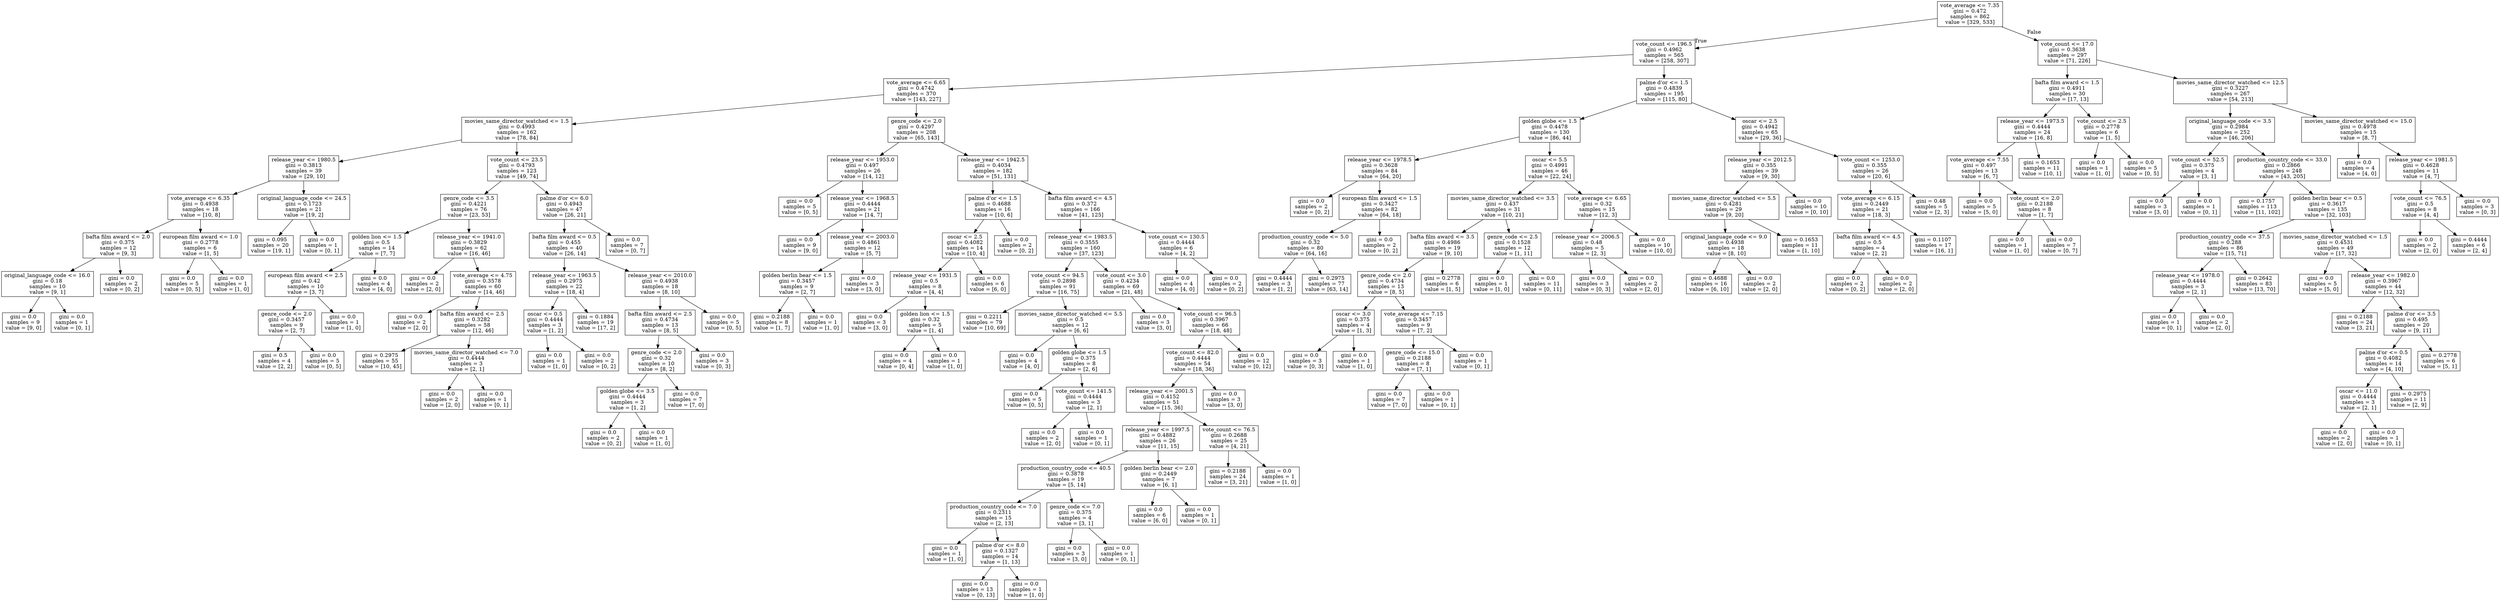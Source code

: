 digraph Tree {
node [shape=box] ;
0 [label="vote_average <= 7.35\ngini = 0.472\nsamples = 862\nvalue = [329, 533]"] ;
1 [label="vote_count <= 196.5\ngini = 0.4962\nsamples = 565\nvalue = [258, 307]"] ;
0 -> 1 [labeldistance=2.5, labelangle=45, headlabel="True"] ;
3 [label="vote_average <= 6.65\ngini = 0.4742\nsamples = 370\nvalue = [143, 227]"] ;
1 -> 3 ;
7 [label="movies_same_director_watched <= 1.5\ngini = 0.4993\nsamples = 162\nvalue = [78, 84]"] ;
3 -> 7 ;
9 [label="release_year <= 1980.5\ngini = 0.3813\nsamples = 39\nvalue = [29, 10]"] ;
7 -> 9 ;
61 [label="vote_average <= 6.35\ngini = 0.4938\nsamples = 18\nvalue = [10, 8]"] ;
9 -> 61 ;
63 [label="bafta film award <= 2.0\ngini = 0.375\nsamples = 12\nvalue = [9, 3]"] ;
61 -> 63 ;
65 [label="original_language_code <= 16.0\ngini = 0.18\nsamples = 10\nvalue = [9, 1]"] ;
63 -> 65 ;
85 [label="gini = 0.0\nsamples = 9\nvalue = [9, 0]"] ;
65 -> 85 ;
86 [label="gini = 0.0\nsamples = 1\nvalue = [0, 1]"] ;
65 -> 86 ;
66 [label="gini = 0.0\nsamples = 2\nvalue = [0, 2]"] ;
63 -> 66 ;
64 [label="european film award <= 1.0\ngini = 0.2778\nsamples = 6\nvalue = [1, 5]"] ;
61 -> 64 ;
99 [label="gini = 0.0\nsamples = 5\nvalue = [0, 5]"] ;
64 -> 99 ;
100 [label="gini = 0.0\nsamples = 1\nvalue = [1, 0]"] ;
64 -> 100 ;
62 [label="original_language_code <= 24.5\ngini = 0.1723\nsamples = 21\nvalue = [19, 2]"] ;
9 -> 62 ;
91 [label="gini = 0.095\nsamples = 20\nvalue = [19, 1]"] ;
62 -> 91 ;
92 [label="gini = 0.0\nsamples = 1\nvalue = [0, 1]"] ;
62 -> 92 ;
10 [label="vote_count <= 23.5\ngini = 0.4793\nsamples = 123\nvalue = [49, 74]"] ;
7 -> 10 ;
19 [label="genre_code <= 3.5\ngini = 0.4221\nsamples = 76\nvalue = [23, 53]"] ;
10 -> 19 ;
131 [label="golden lion <= 1.5\ngini = 0.5\nsamples = 14\nvalue = [7, 7]"] ;
19 -> 131 ;
133 [label="european film award <= 2.5\ngini = 0.42\nsamples = 10\nvalue = [3, 7]"] ;
131 -> 133 ;
193 [label="genre_code <= 2.0\ngini = 0.3457\nsamples = 9\nvalue = [2, 7]"] ;
133 -> 193 ;
195 [label="gini = 0.5\nsamples = 4\nvalue = [2, 2]"] ;
193 -> 195 ;
196 [label="gini = 0.0\nsamples = 5\nvalue = [0, 5]"] ;
193 -> 196 ;
194 [label="gini = 0.0\nsamples = 1\nvalue = [1, 0]"] ;
133 -> 194 ;
134 [label="gini = 0.0\nsamples = 4\nvalue = [4, 0]"] ;
131 -> 134 ;
132 [label="release_year <= 1941.0\ngini = 0.3829\nsamples = 62\nvalue = [16, 46]"] ;
19 -> 132 ;
135 [label="gini = 0.0\nsamples = 2\nvalue = [2, 0]"] ;
132 -> 135 ;
136 [label="vote_average <= 4.75\ngini = 0.3578\nsamples = 60\nvalue = [14, 46]"] ;
132 -> 136 ;
137 [label="gini = 0.0\nsamples = 2\nvalue = [2, 0]"] ;
136 -> 137 ;
138 [label="bafta film award <= 2.5\ngini = 0.3282\nsamples = 58\nvalue = [12, 46]"] ;
136 -> 138 ;
139 [label="gini = 0.2975\nsamples = 55\nvalue = [10, 45]"] ;
138 -> 139 ;
140 [label="movies_same_director_watched <= 7.0\ngini = 0.4444\nsamples = 3\nvalue = [2, 1]"] ;
138 -> 140 ;
143 [label="gini = 0.0\nsamples = 2\nvalue = [2, 0]"] ;
140 -> 143 ;
144 [label="gini = 0.0\nsamples = 1\nvalue = [0, 1]"] ;
140 -> 144 ;
20 [label="palme d'or <= 6.0\ngini = 0.4943\nsamples = 47\nvalue = [26, 21]"] ;
10 -> 20 ;
21 [label="bafta film award <= 0.5\ngini = 0.455\nsamples = 40\nvalue = [26, 14]"] ;
20 -> 21 ;
33 [label="release_year <= 1963.5\ngini = 0.2975\nsamples = 22\nvalue = [18, 4]"] ;
21 -> 33 ;
105 [label="oscar <= 0.5\ngini = 0.4444\nsamples = 3\nvalue = [1, 2]"] ;
33 -> 105 ;
145 [label="gini = 0.0\nsamples = 1\nvalue = [1, 0]"] ;
105 -> 145 ;
146 [label="gini = 0.0\nsamples = 2\nvalue = [0, 2]"] ;
105 -> 146 ;
106 [label="gini = 0.1884\nsamples = 19\nvalue = [17, 2]"] ;
33 -> 106 ;
34 [label="release_year <= 2010.0\ngini = 0.4938\nsamples = 18\nvalue = [8, 10]"] ;
21 -> 34 ;
35 [label="bafta film award <= 2.5\ngini = 0.4734\nsamples = 13\nvalue = [8, 5]"] ;
34 -> 35 ;
37 [label="genre_code <= 2.0\ngini = 0.32\nsamples = 10\nvalue = [8, 2]"] ;
35 -> 37 ;
73 [label="golden globe <= 3.5\ngini = 0.4444\nsamples = 3\nvalue = [1, 2]"] ;
37 -> 73 ;
141 [label="gini = 0.0\nsamples = 2\nvalue = [0, 2]"] ;
73 -> 141 ;
142 [label="gini = 0.0\nsamples = 1\nvalue = [1, 0]"] ;
73 -> 142 ;
74 [label="gini = 0.0\nsamples = 7\nvalue = [7, 0]"] ;
37 -> 74 ;
38 [label="gini = 0.0\nsamples = 3\nvalue = [0, 3]"] ;
35 -> 38 ;
36 [label="gini = 0.0\nsamples = 5\nvalue = [0, 5]"] ;
34 -> 36 ;
22 [label="gini = 0.0\nsamples = 7\nvalue = [0, 7]"] ;
20 -> 22 ;
8 [label="genre_code <= 2.0\ngini = 0.4297\nsamples = 208\nvalue = [65, 143]"] ;
3 -> 8 ;
25 [label="release_year <= 1953.0\ngini = 0.497\nsamples = 26\nvalue = [14, 12]"] ;
8 -> 25 ;
29 [label="gini = 0.0\nsamples = 5\nvalue = [0, 5]"] ;
25 -> 29 ;
30 [label="release_year <= 1968.5\ngini = 0.4444\nsamples = 21\nvalue = [14, 7]"] ;
25 -> 30 ;
31 [label="gini = 0.0\nsamples = 9\nvalue = [9, 0]"] ;
30 -> 31 ;
32 [label="release_year <= 2003.0\ngini = 0.4861\nsamples = 12\nvalue = [5, 7]"] ;
30 -> 32 ;
39 [label="golden berlin bear <= 1.5\ngini = 0.3457\nsamples = 9\nvalue = [2, 7]"] ;
32 -> 39 ;
123 [label="gini = 0.2188\nsamples = 8\nvalue = [1, 7]"] ;
39 -> 123 ;
124 [label="gini = 0.0\nsamples = 1\nvalue = [1, 0]"] ;
39 -> 124 ;
40 [label="gini = 0.0\nsamples = 3\nvalue = [3, 0]"] ;
32 -> 40 ;
26 [label="release_year <= 1942.5\ngini = 0.4034\nsamples = 182\nvalue = [51, 131]"] ;
8 -> 26 ;
27 [label="palme d'or <= 1.5\ngini = 0.4688\nsamples = 16\nvalue = [10, 6]"] ;
26 -> 27 ;
87 [label="oscar <= 2.5\ngini = 0.4082\nsamples = 14\nvalue = [10, 4]"] ;
27 -> 87 ;
93 [label="release_year <= 1931.5\ngini = 0.5\nsamples = 8\nvalue = [4, 4]"] ;
87 -> 93 ;
95 [label="gini = 0.0\nsamples = 3\nvalue = [3, 0]"] ;
93 -> 95 ;
96 [label="golden lion <= 1.5\ngini = 0.32\nsamples = 5\nvalue = [1, 4]"] ;
93 -> 96 ;
107 [label="gini = 0.0\nsamples = 4\nvalue = [0, 4]"] ;
96 -> 107 ;
108 [label="gini = 0.0\nsamples = 1\nvalue = [1, 0]"] ;
96 -> 108 ;
94 [label="gini = 0.0\nsamples = 6\nvalue = [6, 0]"] ;
87 -> 94 ;
88 [label="gini = 0.0\nsamples = 2\nvalue = [0, 2]"] ;
27 -> 88 ;
28 [label="bafta film award <= 4.5\ngini = 0.372\nsamples = 166\nvalue = [41, 125]"] ;
26 -> 28 ;
69 [label="release_year <= 1983.5\ngini = 0.3555\nsamples = 160\nvalue = [37, 123]"] ;
28 -> 69 ;
149 [label="vote_count <= 94.5\ngini = 0.2898\nsamples = 91\nvalue = [16, 75]"] ;
69 -> 149 ;
153 [label="gini = 0.2211\nsamples = 79\nvalue = [10, 69]"] ;
149 -> 153 ;
154 [label="movies_same_director_watched <= 5.5\ngini = 0.5\nsamples = 12\nvalue = [6, 6]"] ;
149 -> 154 ;
155 [label="gini = 0.0\nsamples = 4\nvalue = [4, 0]"] ;
154 -> 155 ;
156 [label="golden globe <= 1.5\ngini = 0.375\nsamples = 8\nvalue = [2, 6]"] ;
154 -> 156 ;
169 [label="gini = 0.0\nsamples = 5\nvalue = [0, 5]"] ;
156 -> 169 ;
170 [label="vote_count <= 141.5\ngini = 0.4444\nsamples = 3\nvalue = [2, 1]"] ;
156 -> 170 ;
179 [label="gini = 0.0\nsamples = 2\nvalue = [2, 0]"] ;
170 -> 179 ;
180 [label="gini = 0.0\nsamples = 1\nvalue = [0, 1]"] ;
170 -> 180 ;
150 [label="vote_count <= 3.0\ngini = 0.4234\nsamples = 69\nvalue = [21, 48]"] ;
69 -> 150 ;
151 [label="gini = 0.0\nsamples = 3\nvalue = [3, 0]"] ;
150 -> 151 ;
152 [label="vote_count <= 96.5\ngini = 0.3967\nsamples = 66\nvalue = [18, 48]"] ;
150 -> 152 ;
157 [label="vote_count <= 82.0\ngini = 0.4444\nsamples = 54\nvalue = [18, 36]"] ;
152 -> 157 ;
159 [label="release_year <= 2001.5\ngini = 0.4152\nsamples = 51\nvalue = [15, 36]"] ;
157 -> 159 ;
161 [label="release_year <= 1997.5\ngini = 0.4882\nsamples = 26\nvalue = [11, 15]"] ;
159 -> 161 ;
163 [label="production_country_code <= 40.5\ngini = 0.3878\nsamples = 19\nvalue = [5, 14]"] ;
161 -> 163 ;
165 [label="production_country_code <= 7.0\ngini = 0.2311\nsamples = 15\nvalue = [2, 13]"] ;
163 -> 165 ;
171 [label="gini = 0.0\nsamples = 1\nvalue = [1, 0]"] ;
165 -> 171 ;
172 [label="palme d'or <= 8.0\ngini = 0.1327\nsamples = 14\nvalue = [1, 13]"] ;
165 -> 172 ;
173 [label="gini = 0.0\nsamples = 13\nvalue = [0, 13]"] ;
172 -> 173 ;
174 [label="gini = 0.0\nsamples = 1\nvalue = [1, 0]"] ;
172 -> 174 ;
166 [label="genre_code <= 7.0\ngini = 0.375\nsamples = 4\nvalue = [3, 1]"] ;
163 -> 166 ;
175 [label="gini = 0.0\nsamples = 3\nvalue = [3, 0]"] ;
166 -> 175 ;
176 [label="gini = 0.0\nsamples = 1\nvalue = [0, 1]"] ;
166 -> 176 ;
164 [label="golden berlin bear <= 2.0\ngini = 0.2449\nsamples = 7\nvalue = [6, 1]"] ;
161 -> 164 ;
167 [label="gini = 0.0\nsamples = 6\nvalue = [6, 0]"] ;
164 -> 167 ;
168 [label="gini = 0.0\nsamples = 1\nvalue = [0, 1]"] ;
164 -> 168 ;
162 [label="vote_count <= 76.5\ngini = 0.2688\nsamples = 25\nvalue = [4, 21]"] ;
159 -> 162 ;
177 [label="gini = 0.2188\nsamples = 24\nvalue = [3, 21]"] ;
162 -> 177 ;
178 [label="gini = 0.0\nsamples = 1\nvalue = [1, 0]"] ;
162 -> 178 ;
160 [label="gini = 0.0\nsamples = 3\nvalue = [3, 0]"] ;
157 -> 160 ;
158 [label="gini = 0.0\nsamples = 12\nvalue = [0, 12]"] ;
152 -> 158 ;
70 [label="vote_count <= 130.5\ngini = 0.4444\nsamples = 6\nvalue = [4, 2]"] ;
28 -> 70 ;
71 [label="gini = 0.0\nsamples = 4\nvalue = [4, 0]"] ;
70 -> 71 ;
72 [label="gini = 0.0\nsamples = 2\nvalue = [0, 2]"] ;
70 -> 72 ;
4 [label="palme d'or <= 1.5\ngini = 0.4839\nsamples = 195\nvalue = [115, 80]"] ;
1 -> 4 ;
11 [label="golden globe <= 1.5\ngini = 0.4478\nsamples = 130\nvalue = [86, 44]"] ;
4 -> 11 ;
15 [label="release_year <= 1978.5\ngini = 0.3628\nsamples = 84\nvalue = [64, 20]"] ;
11 -> 15 ;
55 [label="gini = 0.0\nsamples = 2\nvalue = [0, 2]"] ;
15 -> 55 ;
56 [label="european film award <= 1.5\ngini = 0.3427\nsamples = 82\nvalue = [64, 18]"] ;
15 -> 56 ;
57 [label="production_country_code <= 5.0\ngini = 0.32\nsamples = 80\nvalue = [64, 16]"] ;
56 -> 57 ;
129 [label="gini = 0.4444\nsamples = 3\nvalue = [1, 2]"] ;
57 -> 129 ;
130 [label="gini = 0.2975\nsamples = 77\nvalue = [63, 14]"] ;
57 -> 130 ;
58 [label="gini = 0.0\nsamples = 2\nvalue = [0, 2]"] ;
56 -> 58 ;
16 [label="oscar <= 5.5\ngini = 0.4991\nsamples = 46\nvalue = [22, 24]"] ;
11 -> 16 ;
17 [label="movies_same_director_watched <= 3.5\ngini = 0.437\nsamples = 31\nvalue = [10, 21]"] ;
16 -> 17 ;
67 [label="bafta film award <= 3.5\ngini = 0.4986\nsamples = 19\nvalue = [9, 10]"] ;
17 -> 67 ;
103 [label="genre_code <= 2.0\ngini = 0.4734\nsamples = 13\nvalue = [8, 5]"] ;
67 -> 103 ;
109 [label="oscar <= 3.0\ngini = 0.375\nsamples = 4\nvalue = [1, 3]"] ;
103 -> 109 ;
115 [label="gini = 0.0\nsamples = 3\nvalue = [0, 3]"] ;
109 -> 115 ;
116 [label="gini = 0.0\nsamples = 1\nvalue = [1, 0]"] ;
109 -> 116 ;
110 [label="vote_average <= 7.15\ngini = 0.3457\nsamples = 9\nvalue = [7, 2]"] ;
103 -> 110 ;
125 [label="genre_code <= 15.0\ngini = 0.2188\nsamples = 8\nvalue = [7, 1]"] ;
110 -> 125 ;
127 [label="gini = 0.0\nsamples = 7\nvalue = [7, 0]"] ;
125 -> 127 ;
128 [label="gini = 0.0\nsamples = 1\nvalue = [0, 1]"] ;
125 -> 128 ;
126 [label="gini = 0.0\nsamples = 1\nvalue = [0, 1]"] ;
110 -> 126 ;
104 [label="gini = 0.2778\nsamples = 6\nvalue = [1, 5]"] ;
67 -> 104 ;
68 [label="genre_code <= 2.5\ngini = 0.1528\nsamples = 12\nvalue = [1, 11]"] ;
17 -> 68 ;
83 [label="gini = 0.0\nsamples = 1\nvalue = [1, 0]"] ;
68 -> 83 ;
84 [label="gini = 0.0\nsamples = 11\nvalue = [0, 11]"] ;
68 -> 84 ;
18 [label="vote_average <= 6.65\ngini = 0.32\nsamples = 15\nvalue = [12, 3]"] ;
16 -> 18 ;
47 [label="release_year <= 2006.5\ngini = 0.48\nsamples = 5\nvalue = [2, 3]"] ;
18 -> 47 ;
49 [label="gini = 0.0\nsamples = 3\nvalue = [0, 3]"] ;
47 -> 49 ;
50 [label="gini = 0.0\nsamples = 2\nvalue = [2, 0]"] ;
47 -> 50 ;
48 [label="gini = 0.0\nsamples = 10\nvalue = [10, 0]"] ;
18 -> 48 ;
12 [label="oscar <= 2.5\ngini = 0.4942\nsamples = 65\nvalue = [29, 36]"] ;
4 -> 12 ;
13 [label="release_year <= 2012.5\ngini = 0.355\nsamples = 39\nvalue = [9, 30]"] ;
12 -> 13 ;
117 [label="movies_same_director_watched <= 5.5\ngini = 0.4281\nsamples = 29\nvalue = [9, 20]"] ;
13 -> 117 ;
119 [label="original_language_code <= 9.0\ngini = 0.4938\nsamples = 18\nvalue = [8, 10]"] ;
117 -> 119 ;
121 [label="gini = 0.4688\nsamples = 16\nvalue = [6, 10]"] ;
119 -> 121 ;
122 [label="gini = 0.0\nsamples = 2\nvalue = [2, 0]"] ;
119 -> 122 ;
120 [label="gini = 0.1653\nsamples = 11\nvalue = [1, 10]"] ;
117 -> 120 ;
118 [label="gini = 0.0\nsamples = 10\nvalue = [0, 10]"] ;
13 -> 118 ;
14 [label="vote_count <= 1253.0\ngini = 0.355\nsamples = 26\nvalue = [20, 6]"] ;
12 -> 14 ;
97 [label="vote_average <= 6.15\ngini = 0.2449\nsamples = 21\nvalue = [18, 3]"] ;
14 -> 97 ;
181 [label="bafta film award <= 4.5\ngini = 0.5\nsamples = 4\nvalue = [2, 2]"] ;
97 -> 181 ;
183 [label="gini = 0.0\nsamples = 2\nvalue = [0, 2]"] ;
181 -> 183 ;
184 [label="gini = 0.0\nsamples = 2\nvalue = [2, 0]"] ;
181 -> 184 ;
182 [label="gini = 0.1107\nsamples = 17\nvalue = [16, 1]"] ;
97 -> 182 ;
98 [label="gini = 0.48\nsamples = 5\nvalue = [2, 3]"] ;
14 -> 98 ;
2 [label="vote_count <= 17.0\ngini = 0.3638\nsamples = 297\nvalue = [71, 226]"] ;
0 -> 2 [labeldistance=2.5, labelangle=-45, headlabel="False"] ;
5 [label="bafta film award <= 1.5\ngini = 0.4911\nsamples = 30\nvalue = [17, 13]"] ;
2 -> 5 ;
45 [label="release_year <= 1973.5\ngini = 0.4444\nsamples = 24\nvalue = [16, 8]"] ;
5 -> 45 ;
51 [label="vote_average <= 7.55\ngini = 0.497\nsamples = 13\nvalue = [6, 7]"] ;
45 -> 51 ;
53 [label="gini = 0.0\nsamples = 5\nvalue = [5, 0]"] ;
51 -> 53 ;
54 [label="vote_count <= 2.0\ngini = 0.2188\nsamples = 8\nvalue = [1, 7]"] ;
51 -> 54 ;
89 [label="gini = 0.0\nsamples = 1\nvalue = [1, 0]"] ;
54 -> 89 ;
90 [label="gini = 0.0\nsamples = 7\nvalue = [0, 7]"] ;
54 -> 90 ;
52 [label="gini = 0.1653\nsamples = 11\nvalue = [10, 1]"] ;
45 -> 52 ;
46 [label="vote_count <= 2.5\ngini = 0.2778\nsamples = 6\nvalue = [1, 5]"] ;
5 -> 46 ;
101 [label="gini = 0.0\nsamples = 1\nvalue = [1, 0]"] ;
46 -> 101 ;
102 [label="gini = 0.0\nsamples = 5\nvalue = [0, 5]"] ;
46 -> 102 ;
6 [label="movies_same_director_watched <= 12.5\ngini = 0.3227\nsamples = 267\nvalue = [54, 213]"] ;
2 -> 6 ;
23 [label="original_language_code <= 3.5\ngini = 0.2984\nsamples = 252\nvalue = [46, 206]"] ;
6 -> 23 ;
41 [label="vote_count <= 52.5\ngini = 0.375\nsamples = 4\nvalue = [3, 1]"] ;
23 -> 41 ;
113 [label="gini = 0.0\nsamples = 3\nvalue = [3, 0]"] ;
41 -> 113 ;
114 [label="gini = 0.0\nsamples = 1\nvalue = [0, 1]"] ;
41 -> 114 ;
42 [label="production_country_code <= 33.0\ngini = 0.2866\nsamples = 248\nvalue = [43, 205]"] ;
23 -> 42 ;
43 [label="gini = 0.1757\nsamples = 113\nvalue = [11, 102]"] ;
42 -> 43 ;
44 [label="golden berlin bear <= 0.5\ngini = 0.3617\nsamples = 135\nvalue = [32, 103]"] ;
42 -> 44 ;
75 [label="production_country_code <= 37.5\ngini = 0.288\nsamples = 86\nvalue = [15, 71]"] ;
44 -> 75 ;
111 [label="release_year <= 1978.0\ngini = 0.4444\nsamples = 3\nvalue = [2, 1]"] ;
75 -> 111 ;
147 [label="gini = 0.0\nsamples = 1\nvalue = [0, 1]"] ;
111 -> 147 ;
148 [label="gini = 0.0\nsamples = 2\nvalue = [2, 0]"] ;
111 -> 148 ;
112 [label="gini = 0.2642\nsamples = 83\nvalue = [13, 70]"] ;
75 -> 112 ;
76 [label="movies_same_director_watched <= 1.5\ngini = 0.4531\nsamples = 49\nvalue = [17, 32]"] ;
44 -> 76 ;
77 [label="gini = 0.0\nsamples = 5\nvalue = [5, 0]"] ;
76 -> 77 ;
78 [label="release_year <= 1982.0\ngini = 0.3967\nsamples = 44\nvalue = [12, 32]"] ;
76 -> 78 ;
79 [label="gini = 0.2188\nsamples = 24\nvalue = [3, 21]"] ;
78 -> 79 ;
80 [label="palme d'or <= 3.5\ngini = 0.495\nsamples = 20\nvalue = [9, 11]"] ;
78 -> 80 ;
81 [label="palme d'or <= 0.5\ngini = 0.4082\nsamples = 14\nvalue = [4, 10]"] ;
80 -> 81 ;
185 [label="oscar <= 11.0\ngini = 0.4444\nsamples = 3\nvalue = [2, 1]"] ;
81 -> 185 ;
187 [label="gini = 0.0\nsamples = 2\nvalue = [2, 0]"] ;
185 -> 187 ;
188 [label="gini = 0.0\nsamples = 1\nvalue = [0, 1]"] ;
185 -> 188 ;
186 [label="gini = 0.2975\nsamples = 11\nvalue = [2, 9]"] ;
81 -> 186 ;
82 [label="gini = 0.2778\nsamples = 6\nvalue = [5, 1]"] ;
80 -> 82 ;
24 [label="movies_same_director_watched <= 15.0\ngini = 0.4978\nsamples = 15\nvalue = [8, 7]"] ;
6 -> 24 ;
59 [label="gini = 0.0\nsamples = 4\nvalue = [4, 0]"] ;
24 -> 59 ;
60 [label="release_year <= 1981.5\ngini = 0.4628\nsamples = 11\nvalue = [4, 7]"] ;
24 -> 60 ;
189 [label="vote_count <= 76.5\ngini = 0.5\nsamples = 8\nvalue = [4, 4]"] ;
60 -> 189 ;
191 [label="gini = 0.0\nsamples = 2\nvalue = [2, 0]"] ;
189 -> 191 ;
192 [label="gini = 0.4444\nsamples = 6\nvalue = [2, 4]"] ;
189 -> 192 ;
190 [label="gini = 0.0\nsamples = 3\nvalue = [0, 3]"] ;
60 -> 190 ;
}